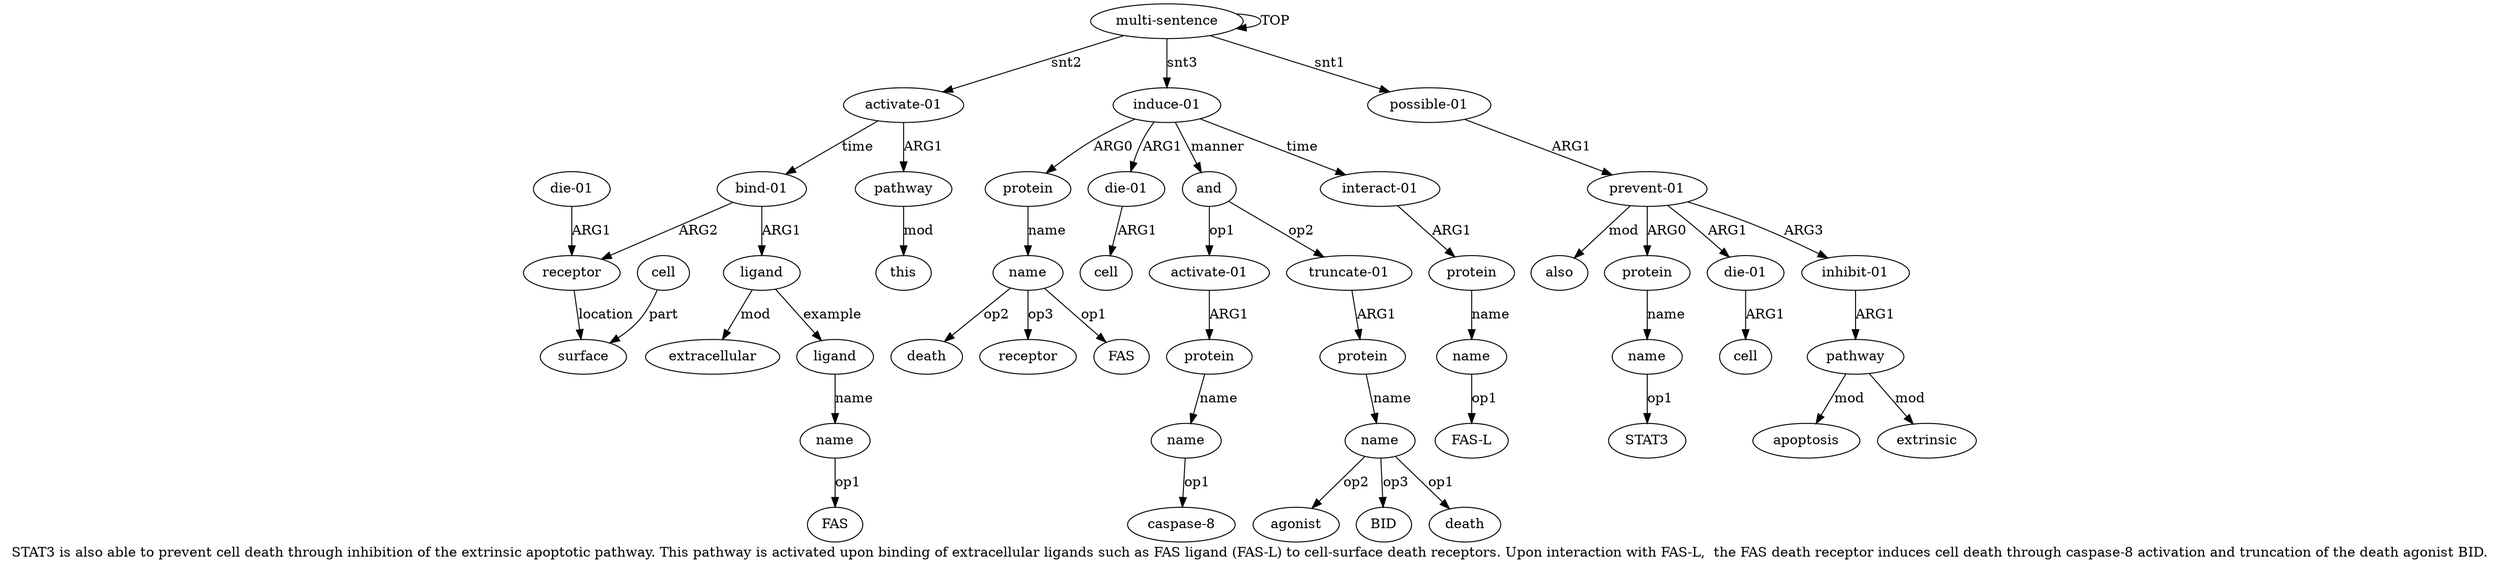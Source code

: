 digraph  {
	graph [label="STAT3 is also able to prevent cell death through inhibition of the extrinsic apoptotic pathway. This pathway is activated upon binding \
of extracellular ligands such as FAS ligand (FAS-L) to cell-surface death receptors. Upon interaction with FAS-L,  the FAS death \
receptor induces cell death through caspase-8 activation and truncation of the death agonist BID."];
	node [label="\N"];
	a20	 [color=black,
		gold_ind=20,
		gold_label=receptor,
		label=receptor,
		test_ind=20,
		test_label=receptor];
	a21	 [color=black,
		gold_ind=21,
		gold_label=surface,
		label=surface,
		test_ind=21,
		test_label=surface];
	a20 -> a21 [key=0,
	color=black,
	gold_label=location,
	label=location,
	test_label=location];
a22 [color=black,
	gold_ind=22,
	gold_label=cell,
	label=cell,
	test_ind=22,
	test_label=cell];
a22 -> a21 [key=0,
color=black,
gold_label=part,
label=part,
test_label=part];
a23 [color=black,
gold_ind=23,
gold_label="die-01",
label="die-01",
test_ind=23,
test_label="die-01"];
a23 -> a20 [key=0,
color=black,
gold_label=ARG1,
label=ARG1,
test_label=ARG1];
a24 [color=black,
gold_ind=24,
gold_label="induce-01",
label="induce-01",
test_ind=24,
test_label="induce-01"];
a25 [color=black,
gold_ind=25,
gold_label=protein,
label=protein,
test_ind=25,
test_label=protein];
a24 -> a25 [key=0,
color=black,
gold_label=ARG0,
label=ARG0,
test_label=ARG0];
a27 [color=black,
gold_ind=27,
gold_label="die-01",
label="die-01",
test_ind=27,
test_label="die-01"];
a24 -> a27 [key=0,
color=black,
gold_label=ARG1,
label=ARG1,
test_label=ARG1];
a29 [color=black,
gold_ind=29,
gold_label=and,
label=and,
test_ind=29,
test_label=and];
a24 -> a29 [key=0,
color=black,
gold_label=manner,
label=manner,
test_label=manner];
a36 [color=black,
gold_ind=36,
gold_label="interact-01",
label="interact-01",
test_ind=36,
test_label="interact-01"];
a24 -> a36 [key=0,
color=black,
gold_label=time,
label=time,
test_label=time];
a26 [color=black,
gold_ind=26,
gold_label=name,
label=name,
test_ind=26,
test_label=name];
a25 -> a26 [key=0,
color=black,
gold_label=name,
label=name,
test_label=name];
"a26 death" [color=black,
gold_ind=-1,
gold_label=death,
label=death,
test_ind=-1,
test_label=death];
a26 -> "a26 death" [key=0,
color=black,
gold_label=op2,
label=op2,
test_label=op2];
"a26 receptor" [color=black,
gold_ind=-1,
gold_label=receptor,
label=receptor,
test_ind=-1,
test_label=receptor];
a26 -> "a26 receptor" [key=0,
color=black,
gold_label=op3,
label=op3,
test_label=op3];
"a26 FAS" [color=black,
gold_ind=-1,
gold_label=FAS,
label=FAS,
test_ind=-1,
test_label=FAS];
a26 -> "a26 FAS" [key=0,
color=black,
gold_label=op1,
label=op1,
test_label=op1];
a28 [color=black,
gold_ind=28,
gold_label=cell,
label=cell,
test_ind=28,
test_label=cell];
a27 -> a28 [key=0,
color=black,
gold_label=ARG1,
label=ARG1,
test_label=ARG1];
a30 [color=black,
gold_ind=30,
gold_label="activate-01",
label="activate-01",
test_ind=30,
test_label="activate-01"];
a29 -> a30 [key=0,
color=black,
gold_label=op1,
label=op1,
test_label=op1];
a33 [color=black,
gold_ind=33,
gold_label="truncate-01",
label="truncate-01",
test_ind=33,
test_label="truncate-01"];
a29 -> a33 [key=0,
color=black,
gold_label=op2,
label=op2,
test_label=op2];
a31 [color=black,
gold_ind=31,
gold_label=protein,
label=protein,
test_ind=31,
test_label=protein];
a32 [color=black,
gold_ind=32,
gold_label=name,
label=name,
test_ind=32,
test_label=name];
a31 -> a32 [key=0,
color=black,
gold_label=name,
label=name,
test_label=name];
a30 -> a31 [key=0,
color=black,
gold_label=ARG1,
label=ARG1,
test_label=ARG1];
a37 [color=black,
gold_ind=37,
gold_label=protein,
label=protein,
test_ind=37,
test_label=protein];
a38 [color=black,
gold_ind=38,
gold_label=name,
label=name,
test_ind=38,
test_label=name];
a37 -> a38 [key=0,
color=black,
gold_label=name,
label=name,
test_label=name];
a36 -> a37 [key=0,
color=black,
gold_label=ARG1,
label=ARG1,
test_label=ARG1];
a34 [color=black,
gold_ind=34,
gold_label=protein,
label=protein,
test_ind=34,
test_label=protein];
a33 -> a34 [key=0,
color=black,
gold_label=ARG1,
label=ARG1,
test_label=ARG1];
"a35 agonist" [color=black,
gold_ind=-1,
gold_label=agonist,
label=agonist,
test_ind=-1,
test_label=agonist];
a35 [color=black,
gold_ind=35,
gold_label=name,
label=name,
test_ind=35,
test_label=name];
a35 -> "a35 agonist" [key=0,
color=black,
gold_label=op2,
label=op2,
test_label=op2];
"a35 BID" [color=black,
gold_ind=-1,
gold_label=BID,
label=BID,
test_ind=-1,
test_label=BID];
a35 -> "a35 BID" [key=0,
color=black,
gold_label=op3,
label=op3,
test_label=op3];
"a35 death" [color=black,
gold_ind=-1,
gold_label=death,
label=death,
test_ind=-1,
test_label=death];
a35 -> "a35 death" [key=0,
color=black,
gold_label=op1,
label=op1,
test_label=op1];
a34 -> a35 [key=0,
color=black,
gold_label=name,
label=name,
test_label=name];
"a38 FAS-L" [color=black,
gold_ind=-1,
gold_label="FAS-L",
label="FAS-L",
test_ind=-1,
test_label="FAS-L"];
"a32 caspase-8" [color=black,
gold_ind=-1,
gold_label="caspase-8",
label="caspase-8",
test_ind=-1,
test_label="caspase-8"];
a32 -> "a32 caspase-8" [key=0,
color=black,
gold_label=op1,
label=op1,
test_label=op1];
a15 [color=black,
gold_ind=15,
gold_label="bind-01",
label="bind-01",
test_ind=15,
test_label="bind-01"];
a15 -> a20 [key=0,
color=black,
gold_label=ARG2,
label=ARG2,
test_label=ARG2];
a16 [color=black,
gold_ind=16,
gold_label=ligand,
label=ligand,
test_ind=16,
test_label=ligand];
a15 -> a16 [key=0,
color=black,
gold_label=ARG1,
label=ARG1,
test_label=ARG1];
a14 [color=black,
gold_ind=14,
gold_label=this,
label=this,
test_ind=14,
test_label=this];
a17 [color=black,
gold_ind=17,
gold_label=extracellular,
label=extracellular,
test_ind=17,
test_label=extracellular];
a16 -> a17 [key=0,
color=black,
gold_label=mod,
label=mod,
test_label=mod];
a18 [color=black,
gold_ind=18,
gold_label=ligand,
label=ligand,
test_ind=18,
test_label=ligand];
a16 -> a18 [key=0,
color=black,
gold_label=example,
label=example,
test_label=example];
a11 [color=black,
gold_ind=11,
gold_label=also,
label=also,
test_ind=11,
test_label=also];
a10 [color=black,
gold_ind=10,
gold_label=apoptosis,
label=apoptosis,
test_ind=10,
test_label=apoptosis];
a13 [color=black,
gold_ind=13,
gold_label=pathway,
label=pathway,
test_ind=13,
test_label=pathway];
a13 -> a14 [key=0,
color=black,
gold_label=mod,
label=mod,
test_label=mod];
a12 [color=black,
gold_ind=12,
gold_label="activate-01",
label="activate-01",
test_ind=12,
test_label="activate-01"];
a12 -> a15 [key=0,
color=black,
gold_label=time,
label=time,
test_label=time];
a12 -> a13 [key=0,
color=black,
gold_label=ARG1,
label=ARG1,
test_label=ARG1];
a38 -> "a38 FAS-L" [key=0,
color=black,
gold_label=op1,
label=op1,
test_label=op1];
a19 [color=black,
gold_ind=19,
gold_label=name,
label=name,
test_ind=19,
test_label=name];
"a19 FAS" [color=black,
gold_ind=-1,
gold_label=FAS,
label=FAS,
test_ind=-1,
test_label=FAS];
a19 -> "a19 FAS" [key=0,
color=black,
gold_label=op1,
label=op1,
test_label=op1];
a18 -> a19 [key=0,
color=black,
gold_label=name,
label=name,
test_label=name];
a1 [color=black,
gold_ind=1,
gold_label="possible-01",
label="possible-01",
test_ind=1,
test_label="possible-01"];
a2 [color=black,
gold_ind=2,
gold_label="prevent-01",
label="prevent-01",
test_ind=2,
test_label="prevent-01"];
a1 -> a2 [key=0,
color=black,
gold_label=ARG1,
label=ARG1,
test_label=ARG1];
a0 [color=black,
gold_ind=0,
gold_label="multi-sentence",
label="multi-sentence",
test_ind=0,
test_label="multi-sentence"];
a0 -> a24 [key=0,
color=black,
gold_label=snt3,
label=snt3,
test_label=snt3];
a0 -> a12 [key=0,
color=black,
gold_label=snt2,
label=snt2,
test_label=snt2];
a0 -> a1 [key=0,
color=black,
gold_label=snt1,
label=snt1,
test_label=snt1];
a0 -> a0 [key=0,
color=black,
gold_label=TOP,
label=TOP,
test_label=TOP];
a3 [color=black,
gold_ind=3,
gold_label=protein,
label=protein,
test_ind=3,
test_label=protein];
a4 [color=black,
gold_ind=4,
gold_label=name,
label=name,
test_ind=4,
test_label=name];
a3 -> a4 [key=0,
color=black,
gold_label=name,
label=name,
test_label=name];
a2 -> a11 [key=0,
color=black,
gold_label=mod,
label=mod,
test_label=mod];
a2 -> a3 [key=0,
color=black,
gold_label=ARG0,
label=ARG0,
test_label=ARG0];
a5 [color=black,
gold_ind=5,
gold_label="die-01",
label="die-01",
test_ind=5,
test_label="die-01"];
a2 -> a5 [key=0,
color=black,
gold_label=ARG1,
label=ARG1,
test_label=ARG1];
a7 [color=black,
gold_ind=7,
gold_label="inhibit-01",
label="inhibit-01",
test_ind=7,
test_label="inhibit-01"];
a2 -> a7 [key=0,
color=black,
gold_label=ARG3,
label=ARG3,
test_label=ARG3];
a6 [color=black,
gold_ind=6,
gold_label=cell,
label=cell,
test_ind=6,
test_label=cell];
a5 -> a6 [key=0,
color=black,
gold_label=ARG1,
label=ARG1,
test_label=ARG1];
"a4 STAT3" [color=black,
gold_ind=-1,
gold_label=STAT3,
label=STAT3,
test_ind=-1,
test_label=STAT3];
a4 -> "a4 STAT3" [key=0,
color=black,
gold_label=op1,
label=op1,
test_label=op1];
a8 [color=black,
gold_ind=8,
gold_label=pathway,
label=pathway,
test_ind=8,
test_label=pathway];
a7 -> a8 [key=0,
color=black,
gold_label=ARG1,
label=ARG1,
test_label=ARG1];
a9 [color=black,
gold_ind=9,
gold_label=extrinsic,
label=extrinsic,
test_ind=9,
test_label=extrinsic];
a8 -> a10 [key=0,
color=black,
gold_label=mod,
label=mod,
test_label=mod];
a8 -> a9 [key=0,
color=black,
gold_label=mod,
label=mod,
test_label=mod];
}
